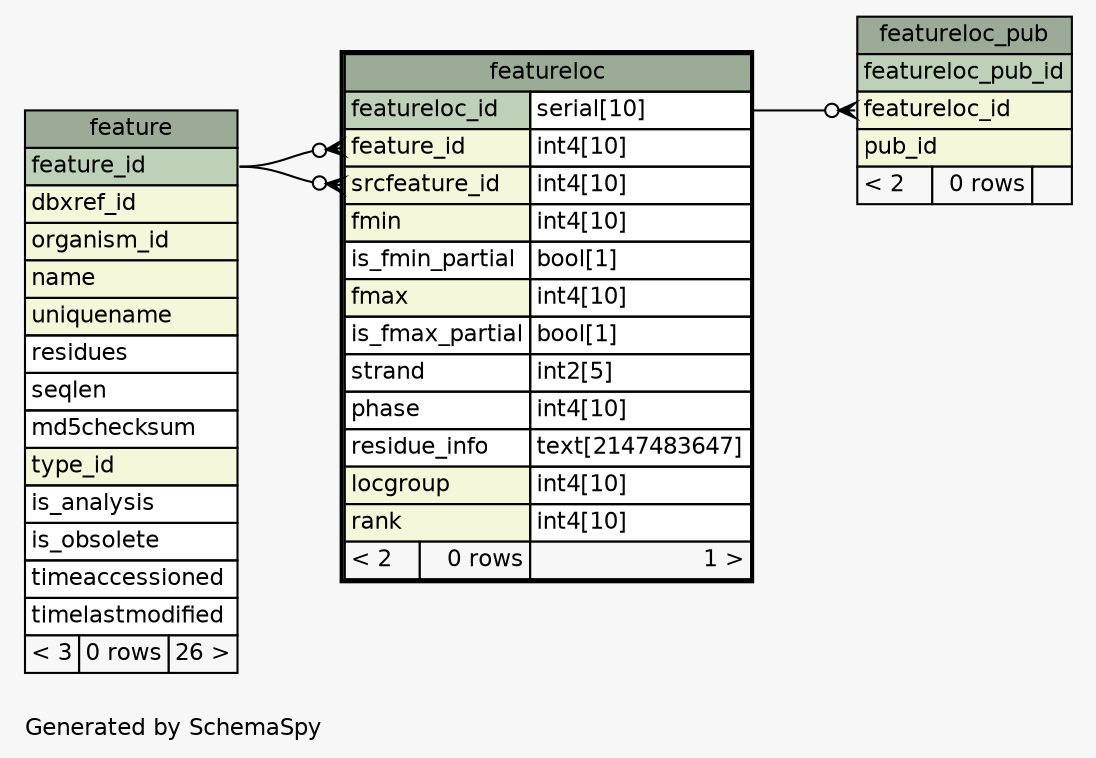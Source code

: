 // dot 2.38.0 on Mac OS X 10.9.3
// SchemaSpy rev 590
digraph "oneDegreeRelationshipsDiagram" {
  graph [
    rankdir="RL"
    bgcolor="#f7f7f7"
    label="\nGenerated by SchemaSpy"
    labeljust="l"
    nodesep="0.18"
    ranksep="0.46"
    fontname="Helvetica"
    fontsize="11"
  ];
  node [
    fontname="Helvetica"
    fontsize="11"
    shape="plaintext"
  ];
  edge [
    arrowsize="0.8"
  ];
  "featureloc":"feature_id":w -> "feature":"feature_id":e [arrowhead=none dir=back arrowtail=crowodot];
  "featureloc":"srcfeature_id":w -> "feature":"feature_id":e [arrowhead=none dir=back arrowtail=crowodot];
  "featureloc_pub":"featureloc_id":w -> "featureloc":"featureloc_id.type":e [arrowhead=none dir=back arrowtail=crowodot];
  "feature" [
    label=<
    <TABLE BORDER="0" CELLBORDER="1" CELLSPACING="0" BGCOLOR="#ffffff">
      <TR><TD COLSPAN="3" BGCOLOR="#9bab96" ALIGN="CENTER">feature</TD></TR>
      <TR><TD PORT="feature_id" COLSPAN="3" BGCOLOR="#bed1b8" ALIGN="LEFT">feature_id</TD></TR>
      <TR><TD PORT="dbxref_id" COLSPAN="3" BGCOLOR="#f4f7da" ALIGN="LEFT">dbxref_id</TD></TR>
      <TR><TD PORT="organism_id" COLSPAN="3" BGCOLOR="#f4f7da" ALIGN="LEFT">organism_id</TD></TR>
      <TR><TD PORT="name" COLSPAN="3" BGCOLOR="#f4f7da" ALIGN="LEFT">name</TD></TR>
      <TR><TD PORT="uniquename" COLSPAN="3" BGCOLOR="#f4f7da" ALIGN="LEFT">uniquename</TD></TR>
      <TR><TD PORT="residues" COLSPAN="3" ALIGN="LEFT">residues</TD></TR>
      <TR><TD PORT="seqlen" COLSPAN="3" ALIGN="LEFT">seqlen</TD></TR>
      <TR><TD PORT="md5checksum" COLSPAN="3" ALIGN="LEFT">md5checksum</TD></TR>
      <TR><TD PORT="type_id" COLSPAN="3" BGCOLOR="#f4f7da" ALIGN="LEFT">type_id</TD></TR>
      <TR><TD PORT="is_analysis" COLSPAN="3" ALIGN="LEFT">is_analysis</TD></TR>
      <TR><TD PORT="is_obsolete" COLSPAN="3" ALIGN="LEFT">is_obsolete</TD></TR>
      <TR><TD PORT="timeaccessioned" COLSPAN="3" ALIGN="LEFT">timeaccessioned</TD></TR>
      <TR><TD PORT="timelastmodified" COLSPAN="3" ALIGN="LEFT">timelastmodified</TD></TR>
      <TR><TD ALIGN="LEFT" BGCOLOR="#f7f7f7">&lt; 3</TD><TD ALIGN="RIGHT" BGCOLOR="#f7f7f7">0 rows</TD><TD ALIGN="RIGHT" BGCOLOR="#f7f7f7">26 &gt;</TD></TR>
    </TABLE>>
    URL="feature.html"
    tooltip="feature"
  ];
  "featureloc" [
    label=<
    <TABLE BORDER="2" CELLBORDER="1" CELLSPACING="0" BGCOLOR="#ffffff">
      <TR><TD COLSPAN="3" BGCOLOR="#9bab96" ALIGN="CENTER">featureloc</TD></TR>
      <TR><TD PORT="featureloc_id" COLSPAN="2" BGCOLOR="#bed1b8" ALIGN="LEFT">featureloc_id</TD><TD PORT="featureloc_id.type" ALIGN="LEFT">serial[10]</TD></TR>
      <TR><TD PORT="feature_id" COLSPAN="2" BGCOLOR="#f4f7da" ALIGN="LEFT">feature_id</TD><TD PORT="feature_id.type" ALIGN="LEFT">int4[10]</TD></TR>
      <TR><TD PORT="srcfeature_id" COLSPAN="2" BGCOLOR="#f4f7da" ALIGN="LEFT">srcfeature_id</TD><TD PORT="srcfeature_id.type" ALIGN="LEFT">int4[10]</TD></TR>
      <TR><TD PORT="fmin" COLSPAN="2" BGCOLOR="#f4f7da" ALIGN="LEFT">fmin</TD><TD PORT="fmin.type" ALIGN="LEFT">int4[10]</TD></TR>
      <TR><TD PORT="is_fmin_partial" COLSPAN="2" ALIGN="LEFT">is_fmin_partial</TD><TD PORT="is_fmin_partial.type" ALIGN="LEFT">bool[1]</TD></TR>
      <TR><TD PORT="fmax" COLSPAN="2" BGCOLOR="#f4f7da" ALIGN="LEFT">fmax</TD><TD PORT="fmax.type" ALIGN="LEFT">int4[10]</TD></TR>
      <TR><TD PORT="is_fmax_partial" COLSPAN="2" ALIGN="LEFT">is_fmax_partial</TD><TD PORT="is_fmax_partial.type" ALIGN="LEFT">bool[1]</TD></TR>
      <TR><TD PORT="strand" COLSPAN="2" ALIGN="LEFT">strand</TD><TD PORT="strand.type" ALIGN="LEFT">int2[5]</TD></TR>
      <TR><TD PORT="phase" COLSPAN="2" ALIGN="LEFT">phase</TD><TD PORT="phase.type" ALIGN="LEFT">int4[10]</TD></TR>
      <TR><TD PORT="residue_info" COLSPAN="2" ALIGN="LEFT">residue_info</TD><TD PORT="residue_info.type" ALIGN="LEFT">text[2147483647]</TD></TR>
      <TR><TD PORT="locgroup" COLSPAN="2" BGCOLOR="#f4f7da" ALIGN="LEFT">locgroup</TD><TD PORT="locgroup.type" ALIGN="LEFT">int4[10]</TD></TR>
      <TR><TD PORT="rank" COLSPAN="2" BGCOLOR="#f4f7da" ALIGN="LEFT">rank</TD><TD PORT="rank.type" ALIGN="LEFT">int4[10]</TD></TR>
      <TR><TD ALIGN="LEFT" BGCOLOR="#f7f7f7">&lt; 2</TD><TD ALIGN="RIGHT" BGCOLOR="#f7f7f7">0 rows</TD><TD ALIGN="RIGHT" BGCOLOR="#f7f7f7">1 &gt;</TD></TR>
    </TABLE>>
    URL="featureloc.html"
    tooltip="featureloc"
  ];
  "featureloc_pub" [
    label=<
    <TABLE BORDER="0" CELLBORDER="1" CELLSPACING="0" BGCOLOR="#ffffff">
      <TR><TD COLSPAN="3" BGCOLOR="#9bab96" ALIGN="CENTER">featureloc_pub</TD></TR>
      <TR><TD PORT="featureloc_pub_id" COLSPAN="3" BGCOLOR="#bed1b8" ALIGN="LEFT">featureloc_pub_id</TD></TR>
      <TR><TD PORT="featureloc_id" COLSPAN="3" BGCOLOR="#f4f7da" ALIGN="LEFT">featureloc_id</TD></TR>
      <TR><TD PORT="pub_id" COLSPAN="3" BGCOLOR="#f4f7da" ALIGN="LEFT">pub_id</TD></TR>
      <TR><TD ALIGN="LEFT" BGCOLOR="#f7f7f7">&lt; 2</TD><TD ALIGN="RIGHT" BGCOLOR="#f7f7f7">0 rows</TD><TD ALIGN="RIGHT" BGCOLOR="#f7f7f7">  </TD></TR>
    </TABLE>>
    URL="featureloc_pub.html"
    tooltip="featureloc_pub"
  ];
}
